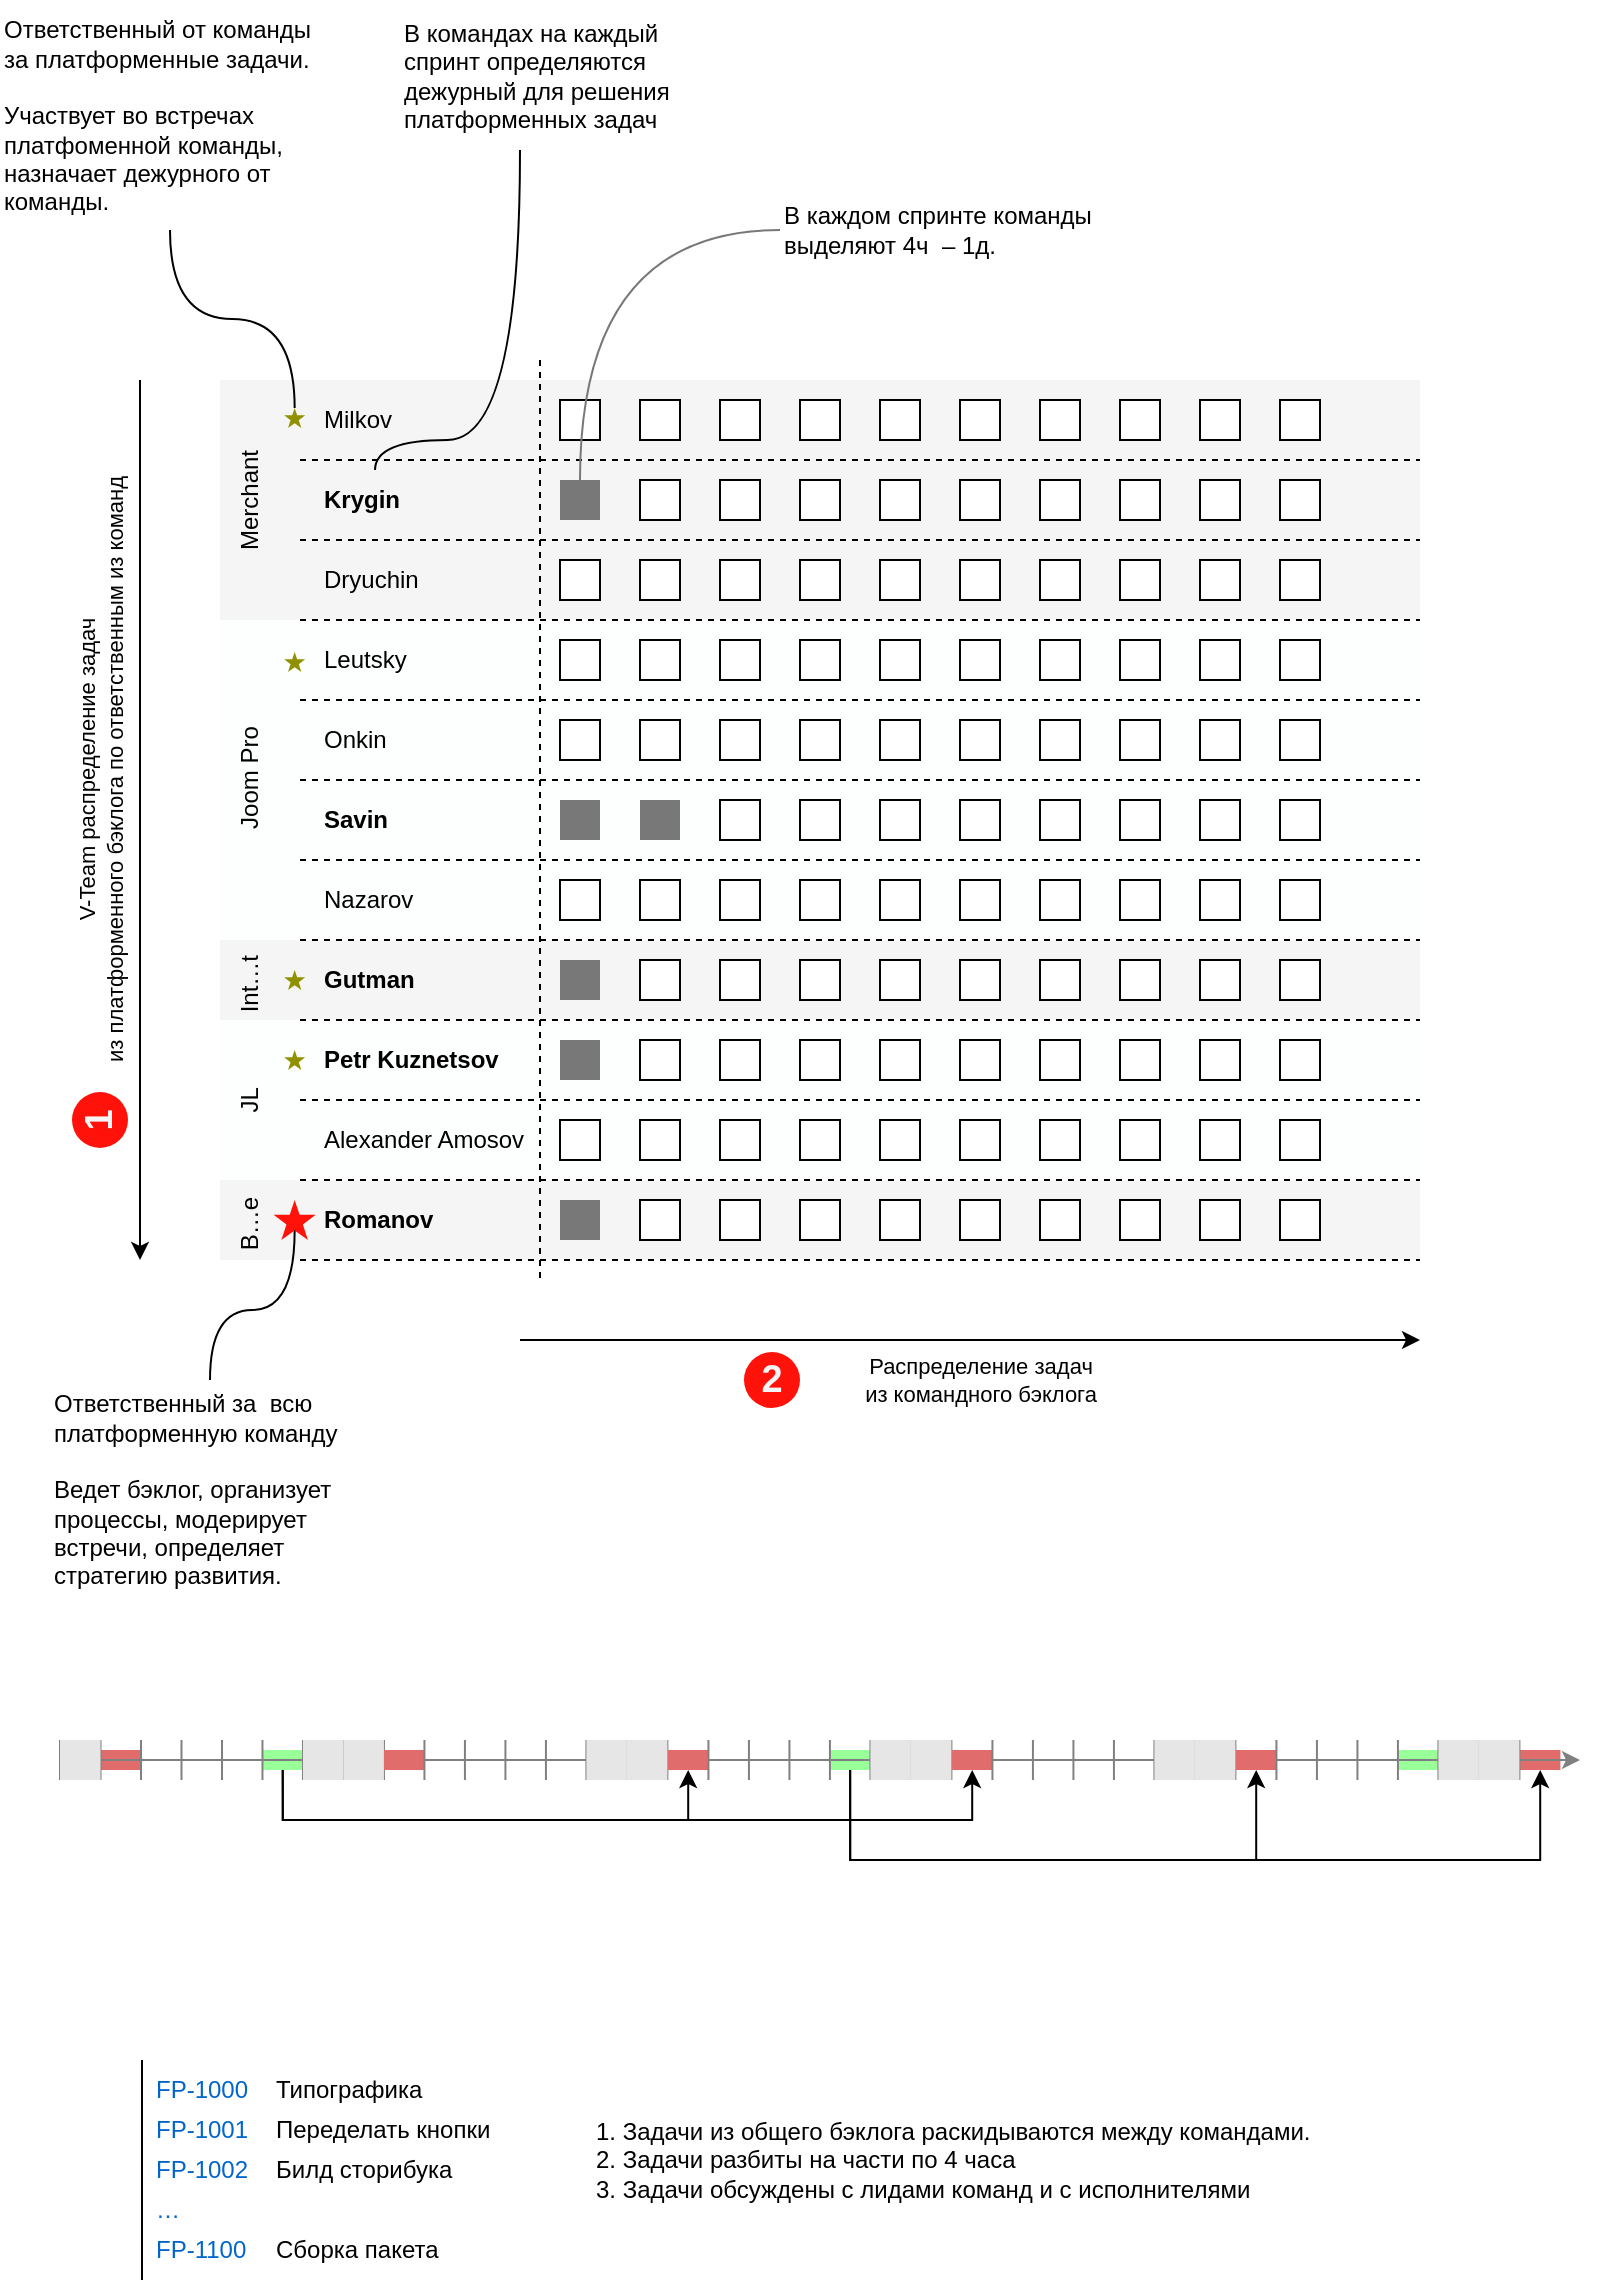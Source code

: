 <mxfile version="21.1.8" type="github">
  <diagram name="Page-1" id="ey7MowC4njxBOhQ8ENM-">
    <mxGraphModel dx="1026" dy="692" grid="1" gridSize="10" guides="1" tooltips="1" connect="1" arrows="1" fold="1" page="1" pageScale="1" pageWidth="827" pageHeight="1169" math="0" shadow="0">
      <root>
        <mxCell id="0" />
        <mxCell id="89cDljxex6EhfOc-R6DK-272" value="Platform Planning" style="" parent="0" />
        <mxCell id="89cDljxex6EhfOc-R6DK-271" value="Planning" style="" parent="0" />
        <mxCell id="89cDljxex6EhfOc-R6DK-336" value="" style="rounded=0;whiteSpace=wrap;html=1;strokeColor=none;fillColor=#E06C6C;" parent="89cDljxex6EhfOc-R6DK-271" vertex="1">
          <mxGeometry x="769.975" y="1045" width="20.247" height="10" as="geometry" />
        </mxCell>
        <mxCell id="89cDljxex6EhfOc-R6DK-324" value="" style="rounded=0;whiteSpace=wrap;html=1;strokeColor=none;fillColor=#99FF99;" parent="89cDljxex6EhfOc-R6DK-271" vertex="1">
          <mxGeometry x="708.963" y="1045" width="20.247" height="10" as="geometry" />
        </mxCell>
        <mxCell id="89cDljxex6EhfOc-R6DK-339" style="edgeStyle=orthogonalEdgeStyle;rounded=0;orthogonalLoop=1;jettySize=auto;html=1;exitX=0.5;exitY=1;exitDx=0;exitDy=0;entryX=0.5;entryY=1;entryDx=0;entryDy=0;" parent="89cDljxex6EhfOc-R6DK-271" source="89cDljxex6EhfOc-R6DK-300" target="89cDljxex6EhfOc-R6DK-325" edge="1">
          <mxGeometry relative="1" as="geometry">
            <mxPoint x="610" y="1150" as="targetPoint" />
            <Array as="points">
              <mxPoint x="435" y="1100" />
              <mxPoint x="638" y="1100" />
            </Array>
          </mxGeometry>
        </mxCell>
        <mxCell id="89cDljxex6EhfOc-R6DK-300" value="" style="rounded=0;whiteSpace=wrap;html=1;strokeColor=none;fillColor=#99FF99;" parent="89cDljxex6EhfOc-R6DK-271" vertex="1">
          <mxGeometry x="424.963" y="1045" width="20.247" height="10" as="geometry" />
        </mxCell>
        <mxCell id="89cDljxex6EhfOc-R6DK-337" style="edgeStyle=orthogonalEdgeStyle;rounded=0;orthogonalLoop=1;jettySize=auto;html=1;entryX=0.5;entryY=1;entryDx=0;entryDy=0;exitX=0.5;exitY=1;exitDx=0;exitDy=0;" parent="89cDljxex6EhfOc-R6DK-271" source="89cDljxex6EhfOc-R6DK-274" target="89cDljxex6EhfOc-R6DK-301" edge="1">
          <mxGeometry relative="1" as="geometry">
            <Array as="points">
              <mxPoint x="151" y="1080" />
              <mxPoint x="354" y="1080" />
            </Array>
          </mxGeometry>
        </mxCell>
        <mxCell id="89cDljxex6EhfOc-R6DK-274" value="" style="rounded=0;whiteSpace=wrap;html=1;strokeColor=none;fillColor=#99FF99;" parent="89cDljxex6EhfOc-R6DK-271" vertex="1">
          <mxGeometry x="141.235" y="1045" width="20.247" height="10" as="geometry" />
        </mxCell>
        <mxCell id="89cDljxex6EhfOc-R6DK-267" value="" style="rounded=0;whiteSpace=wrap;html=1;strokeColor=none;fillColor=#E06C6C;" parent="89cDljxex6EhfOc-R6DK-271" vertex="1">
          <mxGeometry x="60.247" y="1045" width="20.247" height="10" as="geometry" />
        </mxCell>
        <mxCell id="89cDljxex6EhfOc-R6DK-241" value="" style="endArrow=classic;html=1;rounded=0;strokeColor=#808080;" parent="89cDljxex6EhfOc-R6DK-271" source="89cDljxex6EhfOc-R6DK-295" edge="1">
          <mxGeometry width="50" height="50" relative="1" as="geometry">
            <mxPoint x="34.938" y="1050" as="sourcePoint" />
            <mxPoint x="800" y="1050" as="targetPoint" />
          </mxGeometry>
        </mxCell>
        <mxCell id="89cDljxex6EhfOc-R6DK-243" value="" style="endArrow=none;html=1;rounded=0;strokeColor=#808080;" parent="89cDljxex6EhfOc-R6DK-271" edge="1">
          <mxGeometry width="50" height="50" relative="1" as="geometry">
            <mxPoint x="80.494" y="1060" as="sourcePoint" />
            <mxPoint x="80.494" y="1040" as="targetPoint" />
          </mxGeometry>
        </mxCell>
        <mxCell id="89cDljxex6EhfOc-R6DK-244" value="" style="endArrow=none;html=1;rounded=0;strokeColor=#808080;" parent="89cDljxex6EhfOc-R6DK-271" edge="1">
          <mxGeometry width="50" height="50" relative="1" as="geometry">
            <mxPoint x="100.741" y="1060" as="sourcePoint" />
            <mxPoint x="100.741" y="1040" as="targetPoint" />
          </mxGeometry>
        </mxCell>
        <mxCell id="89cDljxex6EhfOc-R6DK-245" value="" style="endArrow=none;html=1;rounded=0;strokeColor=#808080;" parent="89cDljxex6EhfOc-R6DK-271" edge="1">
          <mxGeometry width="50" height="50" relative="1" as="geometry">
            <mxPoint x="120.988" y="1060" as="sourcePoint" />
            <mxPoint x="120.988" y="1040" as="targetPoint" />
          </mxGeometry>
        </mxCell>
        <mxCell id="89cDljxex6EhfOc-R6DK-246" value="" style="endArrow=none;html=1;rounded=0;strokeColor=#808080;" parent="89cDljxex6EhfOc-R6DK-271" edge="1">
          <mxGeometry width="50" height="50" relative="1" as="geometry">
            <mxPoint x="141.235" y="1060" as="sourcePoint" />
            <mxPoint x="141.235" y="1040" as="targetPoint" />
          </mxGeometry>
        </mxCell>
        <mxCell id="89cDljxex6EhfOc-R6DK-247" value="" style="endArrow=none;html=1;rounded=0;strokeColor=#808080;" parent="89cDljxex6EhfOc-R6DK-271" edge="1">
          <mxGeometry width="50" height="50" relative="1" as="geometry">
            <mxPoint x="161.481" y="1060" as="sourcePoint" />
            <mxPoint x="161.481" y="1040" as="targetPoint" />
          </mxGeometry>
        </mxCell>
        <mxCell id="89cDljxex6EhfOc-R6DK-248" value="" style="endArrow=none;html=1;rounded=0;strokeColor=#808080;" parent="89cDljxex6EhfOc-R6DK-271" edge="1">
          <mxGeometry width="50" height="50" relative="1" as="geometry">
            <mxPoint x="60.247" y="1060" as="sourcePoint" />
            <mxPoint x="60.247" y="1040" as="targetPoint" />
          </mxGeometry>
        </mxCell>
        <mxCell id="89cDljxex6EhfOc-R6DK-249" value="" style="endArrow=none;html=1;rounded=0;strokeColor=#808080;" parent="89cDljxex6EhfOc-R6DK-271" edge="1">
          <mxGeometry width="50" height="50" relative="1" as="geometry">
            <mxPoint x="181.728" y="1060" as="sourcePoint" />
            <mxPoint x="181.728" y="1040" as="targetPoint" />
          </mxGeometry>
        </mxCell>
        <mxCell id="89cDljxex6EhfOc-R6DK-250" value="" style="endArrow=none;html=1;rounded=0;strokeColor=#808080;" parent="89cDljxex6EhfOc-R6DK-271" edge="1">
          <mxGeometry width="50" height="50" relative="1" as="geometry">
            <mxPoint x="201.975" y="1060" as="sourcePoint" />
            <mxPoint x="201.975" y="1040" as="targetPoint" />
          </mxGeometry>
        </mxCell>
        <mxCell id="89cDljxex6EhfOc-R6DK-261" value="" style="rounded=0;whiteSpace=wrap;html=1;strokeColor=none;fillColor=#E6E6E6;movable=1;resizable=1;rotatable=1;deletable=1;editable=1;locked=0;connectable=1;" parent="89cDljxex6EhfOc-R6DK-271" vertex="1">
          <mxGeometry x="181.728" y="1040" width="20.247" height="20" as="geometry" />
        </mxCell>
        <mxCell id="89cDljxex6EhfOc-R6DK-260" value="" style="rounded=0;whiteSpace=wrap;html=1;strokeColor=none;fillColor=#E6E6E6;movable=1;resizable=1;rotatable=1;deletable=1;editable=1;locked=0;connectable=1;" parent="89cDljxex6EhfOc-R6DK-271" vertex="1">
          <mxGeometry x="161.481" y="1040" width="20.247" height="20" as="geometry" />
        </mxCell>
        <mxCell id="89cDljxex6EhfOc-R6DK-290" value="" style="endArrow=none;html=1;rounded=0;strokeColor=#808080;" parent="89cDljxex6EhfOc-R6DK-271" edge="1">
          <mxGeometry width="50" height="50" relative="1" as="geometry">
            <mxPoint x="40" y="1060" as="sourcePoint" />
            <mxPoint x="40" y="1040" as="targetPoint" />
          </mxGeometry>
        </mxCell>
        <mxCell id="89cDljxex6EhfOc-R6DK-295" value="" style="rounded=0;whiteSpace=wrap;html=1;strokeColor=none;fillColor=#E6E6E6;movable=1;resizable=1;rotatable=1;deletable=1;editable=1;locked=0;connectable=1;" parent="89cDljxex6EhfOc-R6DK-271" vertex="1">
          <mxGeometry x="40" y="1040" width="20.247" height="20" as="geometry" />
        </mxCell>
        <mxCell id="89cDljxex6EhfOc-R6DK-269" value="" style="rounded=0;whiteSpace=wrap;html=1;strokeColor=none;fillColor=#E06C6C;" parent="89cDljxex6EhfOc-R6DK-271" vertex="1">
          <mxGeometry x="201.975" y="1045" width="20.247" height="10" as="geometry" />
        </mxCell>
        <mxCell id="89cDljxex6EhfOc-R6DK-251" value="" style="endArrow=none;html=1;rounded=0;strokeColor=#808080;" parent="89cDljxex6EhfOc-R6DK-271" edge="1">
          <mxGeometry width="50" height="50" relative="1" as="geometry">
            <mxPoint x="222.222" y="1060" as="sourcePoint" />
            <mxPoint x="222.222" y="1040" as="targetPoint" />
          </mxGeometry>
        </mxCell>
        <mxCell id="89cDljxex6EhfOc-R6DK-252" value="" style="endArrow=none;html=1;rounded=0;strokeColor=#808080;" parent="89cDljxex6EhfOc-R6DK-271" edge="1">
          <mxGeometry width="50" height="50" relative="1" as="geometry">
            <mxPoint x="242.469" y="1060" as="sourcePoint" />
            <mxPoint x="242.469" y="1040" as="targetPoint" />
          </mxGeometry>
        </mxCell>
        <mxCell id="89cDljxex6EhfOc-R6DK-253" value="" style="endArrow=none;html=1;rounded=0;strokeColor=#808080;" parent="89cDljxex6EhfOc-R6DK-271" edge="1">
          <mxGeometry width="50" height="50" relative="1" as="geometry">
            <mxPoint x="262.716" y="1060" as="sourcePoint" />
            <mxPoint x="262.716" y="1040" as="targetPoint" />
          </mxGeometry>
        </mxCell>
        <mxCell id="89cDljxex6EhfOc-R6DK-254" value="" style="endArrow=none;html=1;rounded=0;strokeColor=#808080;" parent="89cDljxex6EhfOc-R6DK-271" edge="1">
          <mxGeometry width="50" height="50" relative="1" as="geometry">
            <mxPoint x="282.963" y="1060" as="sourcePoint" />
            <mxPoint x="282.963" y="1040" as="targetPoint" />
          </mxGeometry>
        </mxCell>
        <mxCell id="89cDljxex6EhfOc-R6DK-255" value="" style="endArrow=none;html=1;rounded=0;strokeColor=#808080;" parent="89cDljxex6EhfOc-R6DK-271" edge="1">
          <mxGeometry width="50" height="50" relative="1" as="geometry">
            <mxPoint x="303.21" y="1060" as="sourcePoint" />
            <mxPoint x="303.21" y="1040" as="targetPoint" />
          </mxGeometry>
        </mxCell>
        <mxCell id="89cDljxex6EhfOc-R6DK-256" value="" style="endArrow=none;html=1;rounded=0;strokeColor=#808080;" parent="89cDljxex6EhfOc-R6DK-271" edge="1">
          <mxGeometry width="50" height="50" relative="1" as="geometry">
            <mxPoint x="323.457" y="1060" as="sourcePoint" />
            <mxPoint x="323.457" y="1040" as="targetPoint" />
          </mxGeometry>
        </mxCell>
        <mxCell id="89cDljxex6EhfOc-R6DK-257" value="" style="endArrow=none;html=1;rounded=0;strokeColor=#808080;" parent="89cDljxex6EhfOc-R6DK-271" edge="1">
          <mxGeometry width="50" height="50" relative="1" as="geometry">
            <mxPoint x="343.704" y="1060" as="sourcePoint" />
            <mxPoint x="343.704" y="1040" as="targetPoint" />
          </mxGeometry>
        </mxCell>
        <mxCell id="89cDljxex6EhfOc-R6DK-262" value="" style="rounded=0;whiteSpace=wrap;html=1;strokeColor=none;fillColor=#E6E6E6;movable=1;resizable=1;rotatable=1;deletable=1;editable=1;locked=0;connectable=1;" parent="89cDljxex6EhfOc-R6DK-271" vertex="1">
          <mxGeometry x="323.457" y="1040" width="20.247" height="20" as="geometry" />
        </mxCell>
        <mxCell id="89cDljxex6EhfOc-R6DK-263" value="" style="rounded=0;whiteSpace=wrap;html=1;strokeColor=none;fillColor=#E6E6E6;movable=1;resizable=1;rotatable=1;deletable=1;editable=1;locked=0;connectable=1;" parent="89cDljxex6EhfOc-R6DK-271" vertex="1">
          <mxGeometry x="303.21" y="1040" width="20.247" height="20" as="geometry" />
        </mxCell>
        <mxCell id="89cDljxex6EhfOc-R6DK-301" value="" style="rounded=0;whiteSpace=wrap;html=1;strokeColor=none;fillColor=#E06C6C;" parent="89cDljxex6EhfOc-R6DK-271" vertex="1">
          <mxGeometry x="343.975" y="1045" width="20.247" height="10" as="geometry" />
        </mxCell>
        <mxCell id="89cDljxex6EhfOc-R6DK-302" value="" style="endArrow=none;html=1;rounded=0;strokeColor=#808080;" parent="89cDljxex6EhfOc-R6DK-271" edge="1">
          <mxGeometry width="50" height="50" relative="1" as="geometry">
            <mxPoint x="364.222" y="1060" as="sourcePoint" />
            <mxPoint x="364.222" y="1040" as="targetPoint" />
          </mxGeometry>
        </mxCell>
        <mxCell id="89cDljxex6EhfOc-R6DK-303" value="" style="endArrow=none;html=1;rounded=0;strokeColor=#808080;" parent="89cDljxex6EhfOc-R6DK-271" edge="1">
          <mxGeometry width="50" height="50" relative="1" as="geometry">
            <mxPoint x="384.469" y="1060" as="sourcePoint" />
            <mxPoint x="384.469" y="1040" as="targetPoint" />
          </mxGeometry>
        </mxCell>
        <mxCell id="89cDljxex6EhfOc-R6DK-304" value="" style="endArrow=none;html=1;rounded=0;strokeColor=#808080;" parent="89cDljxex6EhfOc-R6DK-271" edge="1">
          <mxGeometry width="50" height="50" relative="1" as="geometry">
            <mxPoint x="404.716" y="1060" as="sourcePoint" />
            <mxPoint x="404.716" y="1040" as="targetPoint" />
          </mxGeometry>
        </mxCell>
        <mxCell id="89cDljxex6EhfOc-R6DK-305" value="" style="endArrow=none;html=1;rounded=0;strokeColor=#808080;" parent="89cDljxex6EhfOc-R6DK-271" edge="1">
          <mxGeometry width="50" height="50" relative="1" as="geometry">
            <mxPoint x="424.963" y="1060" as="sourcePoint" />
            <mxPoint x="424.963" y="1040" as="targetPoint" />
          </mxGeometry>
        </mxCell>
        <mxCell id="89cDljxex6EhfOc-R6DK-306" value="" style="endArrow=none;html=1;rounded=0;strokeColor=#808080;" parent="89cDljxex6EhfOc-R6DK-271" edge="1">
          <mxGeometry width="50" height="50" relative="1" as="geometry">
            <mxPoint x="445.21" y="1060" as="sourcePoint" />
            <mxPoint x="445.21" y="1040" as="targetPoint" />
          </mxGeometry>
        </mxCell>
        <mxCell id="89cDljxex6EhfOc-R6DK-307" value="" style="endArrow=none;html=1;rounded=0;strokeColor=#808080;" parent="89cDljxex6EhfOc-R6DK-271" edge="1">
          <mxGeometry width="50" height="50" relative="1" as="geometry">
            <mxPoint x="465.457" y="1060" as="sourcePoint" />
            <mxPoint x="465.457" y="1040" as="targetPoint" />
          </mxGeometry>
        </mxCell>
        <mxCell id="89cDljxex6EhfOc-R6DK-308" value="" style="endArrow=none;html=1;rounded=0;strokeColor=#808080;" parent="89cDljxex6EhfOc-R6DK-271" edge="1">
          <mxGeometry width="50" height="50" relative="1" as="geometry">
            <mxPoint x="485.704" y="1060" as="sourcePoint" />
            <mxPoint x="485.704" y="1040" as="targetPoint" />
          </mxGeometry>
        </mxCell>
        <mxCell id="89cDljxex6EhfOc-R6DK-309" value="" style="rounded=0;whiteSpace=wrap;html=1;strokeColor=none;fillColor=#E6E6E6;movable=1;resizable=1;rotatable=1;deletable=1;editable=1;locked=0;connectable=1;" parent="89cDljxex6EhfOc-R6DK-271" vertex="1">
          <mxGeometry x="465.457" y="1040" width="20.247" height="20" as="geometry" />
        </mxCell>
        <mxCell id="89cDljxex6EhfOc-R6DK-310" value="" style="rounded=0;whiteSpace=wrap;html=1;strokeColor=none;fillColor=#E6E6E6;movable=1;resizable=1;rotatable=1;deletable=1;editable=1;locked=0;connectable=1;" parent="89cDljxex6EhfOc-R6DK-271" vertex="1">
          <mxGeometry x="445.21" y="1040" width="20.247" height="20" as="geometry" />
        </mxCell>
        <mxCell id="89cDljxex6EhfOc-R6DK-313" value="" style="rounded=0;whiteSpace=wrap;html=1;strokeColor=none;fillColor=#E06C6C;" parent="89cDljxex6EhfOc-R6DK-271" vertex="1">
          <mxGeometry x="485.975" y="1045" width="20.247" height="10" as="geometry" />
        </mxCell>
        <mxCell id="89cDljxex6EhfOc-R6DK-314" value="" style="endArrow=none;html=1;rounded=0;strokeColor=#808080;" parent="89cDljxex6EhfOc-R6DK-271" edge="1">
          <mxGeometry width="50" height="50" relative="1" as="geometry">
            <mxPoint x="506.222" y="1060" as="sourcePoint" />
            <mxPoint x="506.222" y="1040" as="targetPoint" />
          </mxGeometry>
        </mxCell>
        <mxCell id="89cDljxex6EhfOc-R6DK-315" value="" style="endArrow=none;html=1;rounded=0;strokeColor=#808080;" parent="89cDljxex6EhfOc-R6DK-271" edge="1">
          <mxGeometry width="50" height="50" relative="1" as="geometry">
            <mxPoint x="526.469" y="1060" as="sourcePoint" />
            <mxPoint x="526.469" y="1040" as="targetPoint" />
          </mxGeometry>
        </mxCell>
        <mxCell id="89cDljxex6EhfOc-R6DK-316" value="" style="endArrow=none;html=1;rounded=0;strokeColor=#808080;" parent="89cDljxex6EhfOc-R6DK-271" edge="1">
          <mxGeometry width="50" height="50" relative="1" as="geometry">
            <mxPoint x="546.716" y="1060" as="sourcePoint" />
            <mxPoint x="546.716" y="1040" as="targetPoint" />
          </mxGeometry>
        </mxCell>
        <mxCell id="89cDljxex6EhfOc-R6DK-317" value="" style="endArrow=none;html=1;rounded=0;strokeColor=#808080;" parent="89cDljxex6EhfOc-R6DK-271" edge="1">
          <mxGeometry width="50" height="50" relative="1" as="geometry">
            <mxPoint x="566.963" y="1060" as="sourcePoint" />
            <mxPoint x="566.963" y="1040" as="targetPoint" />
          </mxGeometry>
        </mxCell>
        <mxCell id="89cDljxex6EhfOc-R6DK-318" value="" style="endArrow=none;html=1;rounded=0;strokeColor=#808080;" parent="89cDljxex6EhfOc-R6DK-271" edge="1">
          <mxGeometry width="50" height="50" relative="1" as="geometry">
            <mxPoint x="587.21" y="1060" as="sourcePoint" />
            <mxPoint x="587.21" y="1040" as="targetPoint" />
          </mxGeometry>
        </mxCell>
        <mxCell id="89cDljxex6EhfOc-R6DK-319" value="" style="endArrow=none;html=1;rounded=0;strokeColor=#808080;" parent="89cDljxex6EhfOc-R6DK-271" edge="1">
          <mxGeometry width="50" height="50" relative="1" as="geometry">
            <mxPoint x="607.457" y="1060" as="sourcePoint" />
            <mxPoint x="607.457" y="1040" as="targetPoint" />
          </mxGeometry>
        </mxCell>
        <mxCell id="89cDljxex6EhfOc-R6DK-320" value="" style="endArrow=none;html=1;rounded=0;strokeColor=#808080;" parent="89cDljxex6EhfOc-R6DK-271" edge="1">
          <mxGeometry width="50" height="50" relative="1" as="geometry">
            <mxPoint x="627.704" y="1060" as="sourcePoint" />
            <mxPoint x="627.704" y="1040" as="targetPoint" />
          </mxGeometry>
        </mxCell>
        <mxCell id="89cDljxex6EhfOc-R6DK-321" value="" style="rounded=0;whiteSpace=wrap;html=1;strokeColor=none;fillColor=#E6E6E6;movable=1;resizable=1;rotatable=1;deletable=1;editable=1;locked=0;connectable=1;" parent="89cDljxex6EhfOc-R6DK-271" vertex="1">
          <mxGeometry x="607.457" y="1040" width="20.247" height="20" as="geometry" />
        </mxCell>
        <mxCell id="89cDljxex6EhfOc-R6DK-322" value="" style="rounded=0;whiteSpace=wrap;html=1;strokeColor=none;fillColor=#E6E6E6;movable=1;resizable=1;rotatable=1;deletable=1;editable=1;locked=0;connectable=1;" parent="89cDljxex6EhfOc-R6DK-271" vertex="1">
          <mxGeometry x="587.21" y="1040" width="20.247" height="20" as="geometry" />
        </mxCell>
        <mxCell id="89cDljxex6EhfOc-R6DK-325" value="" style="rounded=0;whiteSpace=wrap;html=1;strokeColor=none;fillColor=#E06C6C;" parent="89cDljxex6EhfOc-R6DK-271" vertex="1">
          <mxGeometry x="627.975" y="1045" width="20.247" height="10" as="geometry" />
        </mxCell>
        <mxCell id="89cDljxex6EhfOc-R6DK-326" value="" style="endArrow=none;html=1;rounded=0;strokeColor=#808080;" parent="89cDljxex6EhfOc-R6DK-271" edge="1">
          <mxGeometry width="50" height="50" relative="1" as="geometry">
            <mxPoint x="648.222" y="1060" as="sourcePoint" />
            <mxPoint x="648.222" y="1040" as="targetPoint" />
          </mxGeometry>
        </mxCell>
        <mxCell id="89cDljxex6EhfOc-R6DK-327" value="" style="endArrow=none;html=1;rounded=0;strokeColor=#808080;" parent="89cDljxex6EhfOc-R6DK-271" edge="1">
          <mxGeometry width="50" height="50" relative="1" as="geometry">
            <mxPoint x="668.469" y="1060" as="sourcePoint" />
            <mxPoint x="668.469" y="1040" as="targetPoint" />
          </mxGeometry>
        </mxCell>
        <mxCell id="89cDljxex6EhfOc-R6DK-328" value="" style="endArrow=none;html=1;rounded=0;strokeColor=#808080;" parent="89cDljxex6EhfOc-R6DK-271" edge="1">
          <mxGeometry width="50" height="50" relative="1" as="geometry">
            <mxPoint x="688.716" y="1060" as="sourcePoint" />
            <mxPoint x="688.716" y="1040" as="targetPoint" />
          </mxGeometry>
        </mxCell>
        <mxCell id="89cDljxex6EhfOc-R6DK-329" value="" style="endArrow=none;html=1;rounded=0;strokeColor=#808080;" parent="89cDljxex6EhfOc-R6DK-271" edge="1">
          <mxGeometry width="50" height="50" relative="1" as="geometry">
            <mxPoint x="708.963" y="1060" as="sourcePoint" />
            <mxPoint x="708.963" y="1040" as="targetPoint" />
          </mxGeometry>
        </mxCell>
        <mxCell id="89cDljxex6EhfOc-R6DK-330" value="" style="endArrow=none;html=1;rounded=0;strokeColor=#808080;" parent="89cDljxex6EhfOc-R6DK-271" edge="1">
          <mxGeometry width="50" height="50" relative="1" as="geometry">
            <mxPoint x="729.21" y="1060" as="sourcePoint" />
            <mxPoint x="729.21" y="1040" as="targetPoint" />
          </mxGeometry>
        </mxCell>
        <mxCell id="89cDljxex6EhfOc-R6DK-331" value="" style="endArrow=none;html=1;rounded=0;strokeColor=#808080;" parent="89cDljxex6EhfOc-R6DK-271" edge="1">
          <mxGeometry width="50" height="50" relative="1" as="geometry">
            <mxPoint x="749.457" y="1060" as="sourcePoint" />
            <mxPoint x="749.457" y="1040" as="targetPoint" />
          </mxGeometry>
        </mxCell>
        <mxCell id="89cDljxex6EhfOc-R6DK-332" value="" style="endArrow=none;html=1;rounded=0;strokeColor=#808080;" parent="89cDljxex6EhfOc-R6DK-271" edge="1">
          <mxGeometry width="50" height="50" relative="1" as="geometry">
            <mxPoint x="769.704" y="1060" as="sourcePoint" />
            <mxPoint x="769.704" y="1040" as="targetPoint" />
          </mxGeometry>
        </mxCell>
        <mxCell id="89cDljxex6EhfOc-R6DK-333" value="" style="rounded=0;whiteSpace=wrap;html=1;strokeColor=none;fillColor=#E6E6E6;movable=1;resizable=1;rotatable=1;deletable=1;editable=1;locked=0;connectable=1;" parent="89cDljxex6EhfOc-R6DK-271" vertex="1">
          <mxGeometry x="749.457" y="1040" width="20.247" height="20" as="geometry" />
        </mxCell>
        <mxCell id="89cDljxex6EhfOc-R6DK-334" value="" style="rounded=0;whiteSpace=wrap;html=1;strokeColor=none;fillColor=#E6E6E6;movable=1;resizable=1;rotatable=1;deletable=1;editable=1;locked=0;connectable=1;" parent="89cDljxex6EhfOc-R6DK-271" vertex="1">
          <mxGeometry x="729.21" y="1040" width="20.247" height="20" as="geometry" />
        </mxCell>
        <mxCell id="89cDljxex6EhfOc-R6DK-338" style="edgeStyle=orthogonalEdgeStyle;rounded=0;orthogonalLoop=1;jettySize=auto;html=1;exitX=0.5;exitY=1;exitDx=0;exitDy=0;entryX=0.5;entryY=1;entryDx=0;entryDy=0;" parent="89cDljxex6EhfOc-R6DK-271" source="89cDljxex6EhfOc-R6DK-274" target="89cDljxex6EhfOc-R6DK-313" edge="1">
          <mxGeometry relative="1" as="geometry">
            <mxPoint x="161" y="1065" as="sourcePoint" />
            <mxPoint x="440" y="1130" as="targetPoint" />
            <Array as="points">
              <mxPoint x="151" y="1080" />
              <mxPoint x="496" y="1080" />
            </Array>
          </mxGeometry>
        </mxCell>
        <mxCell id="89cDljxex6EhfOc-R6DK-340" style="edgeStyle=orthogonalEdgeStyle;rounded=0;orthogonalLoop=1;jettySize=auto;html=1;exitX=0.5;exitY=1;exitDx=0;exitDy=0;entryX=0.5;entryY=1;entryDx=0;entryDy=0;" parent="89cDljxex6EhfOc-R6DK-271" source="89cDljxex6EhfOc-R6DK-300" target="89cDljxex6EhfOc-R6DK-336" edge="1">
          <mxGeometry relative="1" as="geometry">
            <mxPoint x="648" y="1065" as="targetPoint" />
            <mxPoint x="445" y="1065" as="sourcePoint" />
            <Array as="points">
              <mxPoint x="435" y="1100" />
              <mxPoint x="780" y="1100" />
            </Array>
          </mxGeometry>
        </mxCell>
        <mxCell id="1" style="" parent="0" />
        <mxCell id="89cDljxex6EhfOc-R6DK-174" value="" style="rounded=0;whiteSpace=wrap;html=1;strokeColor=none;fillColor=#F5F5F5;" parent="1" vertex="1">
          <mxGeometry x="120" y="760" width="600" height="40" as="geometry" />
        </mxCell>
        <mxCell id="89cDljxex6EhfOc-R6DK-170" value="" style="rounded=0;whiteSpace=wrap;html=1;strokeColor=none;fillColor=#F5F5F5;" parent="1" vertex="1">
          <mxGeometry x="120" y="640" width="600" height="41" as="geometry" />
        </mxCell>
        <mxCell id="89cDljxex6EhfOc-R6DK-227" value="" style="rounded=0;whiteSpace=wrap;html=1;strokeColor=none;fillColor=#FCFFFD;" parent="1" vertex="1">
          <mxGeometry x="120" y="680" width="600" height="80" as="geometry" />
        </mxCell>
        <mxCell id="89cDljxex6EhfOc-R6DK-167" value="" style="rounded=0;whiteSpace=wrap;html=1;strokeColor=none;fillColor=#FCFFFD;" parent="1" vertex="1">
          <mxGeometry x="120" y="480" width="600" height="160" as="geometry" />
        </mxCell>
        <mxCell id="89cDljxex6EhfOc-R6DK-166" value="" style="rounded=0;whiteSpace=wrap;html=1;strokeColor=none;fillColor=#F5F5F5;" parent="1" vertex="1">
          <mxGeometry x="120" y="360" width="600" height="120" as="geometry" />
        </mxCell>
        <mxCell id="89cDljxex6EhfOc-R6DK-20" value="&lt;span&gt;Milkov&lt;/span&gt;" style="text;html=1;strokeColor=none;fillColor=none;align=left;verticalAlign=middle;whiteSpace=wrap;rounded=0;fontStyle=0" parent="1" vertex="1">
          <mxGeometry x="170" y="365" width="110" height="30" as="geometry" />
        </mxCell>
        <mxCell id="89cDljxex6EhfOc-R6DK-22" value="" style="endArrow=none;dashed=1;html=1;rounded=0;" parent="1" edge="1">
          <mxGeometry width="50" height="50" relative="1" as="geometry">
            <mxPoint x="160" y="400" as="sourcePoint" />
            <mxPoint x="720" y="400" as="targetPoint" />
          </mxGeometry>
        </mxCell>
        <mxCell id="89cDljxex6EhfOc-R6DK-23" value="" style="endArrow=none;dashed=1;html=1;rounded=0;" parent="1" edge="1">
          <mxGeometry width="50" height="50" relative="1" as="geometry">
            <mxPoint x="280" y="350" as="sourcePoint" />
            <mxPoint x="280" y="810" as="targetPoint" />
          </mxGeometry>
        </mxCell>
        <mxCell id="89cDljxex6EhfOc-R6DK-26" value="" style="rounded=0;whiteSpace=wrap;html=1;" parent="1" vertex="1">
          <mxGeometry x="370" y="370" width="20" height="20" as="geometry" />
        </mxCell>
        <mxCell id="89cDljxex6EhfOc-R6DK-27" value="" style="rounded=0;whiteSpace=wrap;html=1;" parent="1" vertex="1">
          <mxGeometry x="410" y="370" width="20" height="20" as="geometry" />
        </mxCell>
        <mxCell id="89cDljxex6EhfOc-R6DK-28" value="" style="rounded=0;whiteSpace=wrap;html=1;" parent="1" vertex="1">
          <mxGeometry x="450" y="370" width="20" height="20" as="geometry" />
        </mxCell>
        <mxCell id="89cDljxex6EhfOc-R6DK-29" value="" style="rounded=0;whiteSpace=wrap;html=1;" parent="1" vertex="1">
          <mxGeometry x="490" y="370" width="20" height="20" as="geometry" />
        </mxCell>
        <mxCell id="89cDljxex6EhfOc-R6DK-30" value="" style="rounded=0;whiteSpace=wrap;html=1;" parent="1" vertex="1">
          <mxGeometry x="530" y="370" width="20" height="20" as="geometry" />
        </mxCell>
        <mxCell id="89cDljxex6EhfOc-R6DK-31" value="" style="rounded=0;whiteSpace=wrap;html=1;" parent="1" vertex="1">
          <mxGeometry x="570" y="370" width="20" height="20" as="geometry" />
        </mxCell>
        <mxCell id="89cDljxex6EhfOc-R6DK-32" value="" style="rounded=0;whiteSpace=wrap;html=1;" parent="1" vertex="1">
          <mxGeometry x="610" y="370" width="20" height="20" as="geometry" />
        </mxCell>
        <mxCell id="89cDljxex6EhfOc-R6DK-33" value="" style="rounded=0;whiteSpace=wrap;html=1;" parent="1" vertex="1">
          <mxGeometry x="650" y="370" width="20" height="20" as="geometry" />
        </mxCell>
        <mxCell id="89cDljxex6EhfOc-R6DK-34" value="Krygin" style="text;html=1;strokeColor=none;fillColor=none;align=left;verticalAlign=middle;whiteSpace=wrap;rounded=0;fontStyle=1" parent="1" vertex="1">
          <mxGeometry x="170" y="405" width="110" height="30" as="geometry" />
        </mxCell>
        <mxCell id="89cDljxex6EhfOc-R6DK-35" value="" style="endArrow=none;dashed=1;html=1;rounded=0;" parent="1" edge="1">
          <mxGeometry width="50" height="50" relative="1" as="geometry">
            <mxPoint x="160" y="440" as="sourcePoint" />
            <mxPoint x="720" y="440" as="targetPoint" />
          </mxGeometry>
        </mxCell>
        <mxCell id="89cDljxex6EhfOc-R6DK-37" value="" style="rounded=0;whiteSpace=wrap;html=1;" parent="1" vertex="1">
          <mxGeometry x="330" y="410" width="20" height="20" as="geometry" />
        </mxCell>
        <mxCell id="89cDljxex6EhfOc-R6DK-38" value="" style="rounded=0;whiteSpace=wrap;html=1;" parent="1" vertex="1">
          <mxGeometry x="370" y="410" width="20" height="20" as="geometry" />
        </mxCell>
        <mxCell id="89cDljxex6EhfOc-R6DK-39" value="" style="rounded=0;whiteSpace=wrap;html=1;" parent="1" vertex="1">
          <mxGeometry x="410" y="410" width="20" height="20" as="geometry" />
        </mxCell>
        <mxCell id="89cDljxex6EhfOc-R6DK-40" value="" style="rounded=0;whiteSpace=wrap;html=1;" parent="1" vertex="1">
          <mxGeometry x="450" y="410" width="20" height="20" as="geometry" />
        </mxCell>
        <mxCell id="89cDljxex6EhfOc-R6DK-41" value="" style="rounded=0;whiteSpace=wrap;html=1;" parent="1" vertex="1">
          <mxGeometry x="490" y="410" width="20" height="20" as="geometry" />
        </mxCell>
        <mxCell id="89cDljxex6EhfOc-R6DK-42" value="" style="rounded=0;whiteSpace=wrap;html=1;" parent="1" vertex="1">
          <mxGeometry x="530" y="410" width="20" height="20" as="geometry" />
        </mxCell>
        <mxCell id="89cDljxex6EhfOc-R6DK-43" value="" style="rounded=0;whiteSpace=wrap;html=1;" parent="1" vertex="1">
          <mxGeometry x="570" y="410" width="20" height="20" as="geometry" />
        </mxCell>
        <mxCell id="89cDljxex6EhfOc-R6DK-44" value="" style="rounded=0;whiteSpace=wrap;html=1;" parent="1" vertex="1">
          <mxGeometry x="610" y="410" width="20" height="20" as="geometry" />
        </mxCell>
        <mxCell id="89cDljxex6EhfOc-R6DK-45" value="" style="rounded=0;whiteSpace=wrap;html=1;" parent="1" vertex="1">
          <mxGeometry x="650" y="410" width="20" height="20" as="geometry" />
        </mxCell>
        <mxCell id="89cDljxex6EhfOc-R6DK-46" value="Dryuchin" style="text;html=1;strokeColor=none;fillColor=none;align=left;verticalAlign=middle;whiteSpace=wrap;rounded=0;" parent="1" vertex="1">
          <mxGeometry x="170" y="445" width="110" height="30" as="geometry" />
        </mxCell>
        <mxCell id="89cDljxex6EhfOc-R6DK-47" value="" style="endArrow=none;dashed=1;html=1;rounded=0;" parent="1" edge="1">
          <mxGeometry width="50" height="50" relative="1" as="geometry">
            <mxPoint x="160" y="480" as="sourcePoint" />
            <mxPoint x="720" y="480" as="targetPoint" />
          </mxGeometry>
        </mxCell>
        <mxCell id="89cDljxex6EhfOc-R6DK-48" value="" style="rounded=0;whiteSpace=wrap;html=1;" parent="1" vertex="1">
          <mxGeometry x="290" y="450" width="20" height="20" as="geometry" />
        </mxCell>
        <mxCell id="89cDljxex6EhfOc-R6DK-49" value="" style="rounded=0;whiteSpace=wrap;html=1;" parent="1" vertex="1">
          <mxGeometry x="330" y="450" width="20" height="20" as="geometry" />
        </mxCell>
        <mxCell id="89cDljxex6EhfOc-R6DK-50" value="" style="rounded=0;whiteSpace=wrap;html=1;" parent="1" vertex="1">
          <mxGeometry x="370" y="450" width="20" height="20" as="geometry" />
        </mxCell>
        <mxCell id="89cDljxex6EhfOc-R6DK-51" value="" style="rounded=0;whiteSpace=wrap;html=1;" parent="1" vertex="1">
          <mxGeometry x="410" y="450" width="20" height="20" as="geometry" />
        </mxCell>
        <mxCell id="89cDljxex6EhfOc-R6DK-52" value="" style="rounded=0;whiteSpace=wrap;html=1;" parent="1" vertex="1">
          <mxGeometry x="450" y="450" width="20" height="20" as="geometry" />
        </mxCell>
        <mxCell id="89cDljxex6EhfOc-R6DK-53" value="" style="rounded=0;whiteSpace=wrap;html=1;" parent="1" vertex="1">
          <mxGeometry x="490" y="450" width="20" height="20" as="geometry" />
        </mxCell>
        <mxCell id="89cDljxex6EhfOc-R6DK-54" value="" style="rounded=0;whiteSpace=wrap;html=1;" parent="1" vertex="1">
          <mxGeometry x="530" y="450" width="20" height="20" as="geometry" />
        </mxCell>
        <mxCell id="89cDljxex6EhfOc-R6DK-55" value="" style="rounded=0;whiteSpace=wrap;html=1;" parent="1" vertex="1">
          <mxGeometry x="570" y="450" width="20" height="20" as="geometry" />
        </mxCell>
        <mxCell id="89cDljxex6EhfOc-R6DK-56" value="" style="rounded=0;whiteSpace=wrap;html=1;" parent="1" vertex="1">
          <mxGeometry x="610" y="450" width="20" height="20" as="geometry" />
        </mxCell>
        <mxCell id="89cDljxex6EhfOc-R6DK-57" value="" style="rounded=0;whiteSpace=wrap;html=1;" parent="1" vertex="1">
          <mxGeometry x="650" y="450" width="20" height="20" as="geometry" />
        </mxCell>
        <mxCell id="89cDljxex6EhfOc-R6DK-58" value="&lt;span&gt;Leutsky&lt;/span&gt;" style="text;html=1;strokeColor=none;fillColor=none;align=left;verticalAlign=middle;whiteSpace=wrap;rounded=0;fontStyle=0" parent="1" vertex="1">
          <mxGeometry x="170" y="485" width="110" height="30" as="geometry" />
        </mxCell>
        <mxCell id="89cDljxex6EhfOc-R6DK-59" value="" style="endArrow=none;dashed=1;html=1;rounded=0;" parent="1" edge="1">
          <mxGeometry width="50" height="50" relative="1" as="geometry">
            <mxPoint x="160" y="520" as="sourcePoint" />
            <mxPoint x="720" y="520" as="targetPoint" />
          </mxGeometry>
        </mxCell>
        <mxCell id="89cDljxex6EhfOc-R6DK-60" value="" style="rounded=0;whiteSpace=wrap;html=1;fillColor=#787878;strokeColor=none;" parent="1" vertex="1">
          <mxGeometry x="290" y="570" width="20" height="20" as="geometry" />
        </mxCell>
        <mxCell id="89cDljxex6EhfOc-R6DK-61" value="" style="rounded=0;whiteSpace=wrap;html=1;" parent="1" vertex="1">
          <mxGeometry x="330" y="490" width="20" height="20" as="geometry" />
        </mxCell>
        <mxCell id="89cDljxex6EhfOc-R6DK-62" value="" style="rounded=0;whiteSpace=wrap;html=1;" parent="1" vertex="1">
          <mxGeometry x="370" y="490" width="20" height="20" as="geometry" />
        </mxCell>
        <mxCell id="89cDljxex6EhfOc-R6DK-63" value="" style="rounded=0;whiteSpace=wrap;html=1;" parent="1" vertex="1">
          <mxGeometry x="410" y="490" width="20" height="20" as="geometry" />
        </mxCell>
        <mxCell id="89cDljxex6EhfOc-R6DK-64" value="" style="rounded=0;whiteSpace=wrap;html=1;" parent="1" vertex="1">
          <mxGeometry x="450" y="490" width="20" height="20" as="geometry" />
        </mxCell>
        <mxCell id="89cDljxex6EhfOc-R6DK-65" value="" style="rounded=0;whiteSpace=wrap;html=1;" parent="1" vertex="1">
          <mxGeometry x="490" y="490" width="20" height="20" as="geometry" />
        </mxCell>
        <mxCell id="89cDljxex6EhfOc-R6DK-66" value="" style="rounded=0;whiteSpace=wrap;html=1;" parent="1" vertex="1">
          <mxGeometry x="530" y="490" width="20" height="20" as="geometry" />
        </mxCell>
        <mxCell id="89cDljxex6EhfOc-R6DK-67" value="" style="rounded=0;whiteSpace=wrap;html=1;" parent="1" vertex="1">
          <mxGeometry x="570" y="490" width="20" height="20" as="geometry" />
        </mxCell>
        <mxCell id="89cDljxex6EhfOc-R6DK-68" value="" style="rounded=0;whiteSpace=wrap;html=1;" parent="1" vertex="1">
          <mxGeometry x="610" y="490" width="20" height="20" as="geometry" />
        </mxCell>
        <mxCell id="89cDljxex6EhfOc-R6DK-69" value="" style="rounded=0;whiteSpace=wrap;html=1;" parent="1" vertex="1">
          <mxGeometry x="650" y="490" width="20" height="20" as="geometry" />
        </mxCell>
        <mxCell id="89cDljxex6EhfOc-R6DK-70" value="Onkin" style="text;html=1;strokeColor=none;fillColor=none;align=left;verticalAlign=middle;whiteSpace=wrap;rounded=0;" parent="1" vertex="1">
          <mxGeometry x="170" y="525" width="110" height="30" as="geometry" />
        </mxCell>
        <mxCell id="89cDljxex6EhfOc-R6DK-71" value="" style="endArrow=none;dashed=1;html=1;rounded=0;" parent="1" edge="1">
          <mxGeometry width="50" height="50" relative="1" as="geometry">
            <mxPoint x="160" y="560" as="sourcePoint" />
            <mxPoint x="720" y="560" as="targetPoint" />
          </mxGeometry>
        </mxCell>
        <mxCell id="89cDljxex6EhfOc-R6DK-72" value="" style="rounded=0;whiteSpace=wrap;html=1;" parent="1" vertex="1">
          <mxGeometry x="290" y="530" width="20" height="20" as="geometry" />
        </mxCell>
        <mxCell id="89cDljxex6EhfOc-R6DK-73" value="" style="rounded=0;whiteSpace=wrap;html=1;" parent="1" vertex="1">
          <mxGeometry x="330" y="530" width="20" height="20" as="geometry" />
        </mxCell>
        <mxCell id="89cDljxex6EhfOc-R6DK-74" value="" style="rounded=0;whiteSpace=wrap;html=1;" parent="1" vertex="1">
          <mxGeometry x="370" y="530" width="20" height="20" as="geometry" />
        </mxCell>
        <mxCell id="89cDljxex6EhfOc-R6DK-75" value="" style="rounded=0;whiteSpace=wrap;html=1;" parent="1" vertex="1">
          <mxGeometry x="410" y="530" width="20" height="20" as="geometry" />
        </mxCell>
        <mxCell id="89cDljxex6EhfOc-R6DK-76" value="" style="rounded=0;whiteSpace=wrap;html=1;" parent="1" vertex="1">
          <mxGeometry x="450" y="530" width="20" height="20" as="geometry" />
        </mxCell>
        <mxCell id="89cDljxex6EhfOc-R6DK-77" value="" style="rounded=0;whiteSpace=wrap;html=1;" parent="1" vertex="1">
          <mxGeometry x="490" y="530" width="20" height="20" as="geometry" />
        </mxCell>
        <mxCell id="89cDljxex6EhfOc-R6DK-78" value="" style="rounded=0;whiteSpace=wrap;html=1;" parent="1" vertex="1">
          <mxGeometry x="530" y="530" width="20" height="20" as="geometry" />
        </mxCell>
        <mxCell id="89cDljxex6EhfOc-R6DK-79" value="" style="rounded=0;whiteSpace=wrap;html=1;" parent="1" vertex="1">
          <mxGeometry x="570" y="530" width="20" height="20" as="geometry" />
        </mxCell>
        <mxCell id="89cDljxex6EhfOc-R6DK-80" value="" style="rounded=0;whiteSpace=wrap;html=1;" parent="1" vertex="1">
          <mxGeometry x="610" y="530" width="20" height="20" as="geometry" />
        </mxCell>
        <mxCell id="89cDljxex6EhfOc-R6DK-81" value="" style="rounded=0;whiteSpace=wrap;html=1;" parent="1" vertex="1">
          <mxGeometry x="650" y="530" width="20" height="20" as="geometry" />
        </mxCell>
        <mxCell id="89cDljxex6EhfOc-R6DK-82" value="Savin" style="text;html=1;strokeColor=none;fillColor=none;align=left;verticalAlign=middle;whiteSpace=wrap;rounded=0;fontStyle=1" parent="1" vertex="1">
          <mxGeometry x="170" y="565" width="110" height="30" as="geometry" />
        </mxCell>
        <mxCell id="89cDljxex6EhfOc-R6DK-83" value="" style="endArrow=none;dashed=1;html=1;rounded=0;" parent="1" edge="1">
          <mxGeometry width="50" height="50" relative="1" as="geometry">
            <mxPoint x="160" y="600" as="sourcePoint" />
            <mxPoint x="720" y="600" as="targetPoint" />
          </mxGeometry>
        </mxCell>
        <mxCell id="89cDljxex6EhfOc-R6DK-86" value="" style="rounded=0;whiteSpace=wrap;html=1;" parent="1" vertex="1">
          <mxGeometry x="370" y="570" width="20" height="20" as="geometry" />
        </mxCell>
        <mxCell id="89cDljxex6EhfOc-R6DK-87" value="" style="rounded=0;whiteSpace=wrap;html=1;" parent="1" vertex="1">
          <mxGeometry x="410" y="570" width="20" height="20" as="geometry" />
        </mxCell>
        <mxCell id="89cDljxex6EhfOc-R6DK-88" value="" style="rounded=0;whiteSpace=wrap;html=1;" parent="1" vertex="1">
          <mxGeometry x="450" y="570" width="20" height="20" as="geometry" />
        </mxCell>
        <mxCell id="89cDljxex6EhfOc-R6DK-89" value="" style="rounded=0;whiteSpace=wrap;html=1;" parent="1" vertex="1">
          <mxGeometry x="490" y="570" width="20" height="20" as="geometry" />
        </mxCell>
        <mxCell id="89cDljxex6EhfOc-R6DK-90" value="" style="rounded=0;whiteSpace=wrap;html=1;" parent="1" vertex="1">
          <mxGeometry x="530" y="570" width="20" height="20" as="geometry" />
        </mxCell>
        <mxCell id="89cDljxex6EhfOc-R6DK-91" value="" style="rounded=0;whiteSpace=wrap;html=1;" parent="1" vertex="1">
          <mxGeometry x="570" y="570" width="20" height="20" as="geometry" />
        </mxCell>
        <mxCell id="89cDljxex6EhfOc-R6DK-92" value="" style="rounded=0;whiteSpace=wrap;html=1;" parent="1" vertex="1">
          <mxGeometry x="610" y="570" width="20" height="20" as="geometry" />
        </mxCell>
        <mxCell id="89cDljxex6EhfOc-R6DK-93" value="" style="rounded=0;whiteSpace=wrap;html=1;" parent="1" vertex="1">
          <mxGeometry x="650" y="570" width="20" height="20" as="geometry" />
        </mxCell>
        <mxCell id="89cDljxex6EhfOc-R6DK-94" value="Nazarov" style="text;html=1;strokeColor=none;fillColor=none;align=left;verticalAlign=middle;whiteSpace=wrap;rounded=0;" parent="1" vertex="1">
          <mxGeometry x="170" y="605" width="110" height="30" as="geometry" />
        </mxCell>
        <mxCell id="89cDljxex6EhfOc-R6DK-95" value="" style="endArrow=none;dashed=1;html=1;rounded=0;" parent="1" edge="1">
          <mxGeometry width="50" height="50" relative="1" as="geometry">
            <mxPoint x="160" y="640" as="sourcePoint" />
            <mxPoint x="720" y="640" as="targetPoint" />
          </mxGeometry>
        </mxCell>
        <mxCell id="89cDljxex6EhfOc-R6DK-96" value="" style="rounded=0;whiteSpace=wrap;html=1;" parent="1" vertex="1">
          <mxGeometry x="290" y="610" width="20" height="20" as="geometry" />
        </mxCell>
        <mxCell id="89cDljxex6EhfOc-R6DK-97" value="" style="rounded=0;whiteSpace=wrap;html=1;" parent="1" vertex="1">
          <mxGeometry x="330" y="610" width="20" height="20" as="geometry" />
        </mxCell>
        <mxCell id="89cDljxex6EhfOc-R6DK-98" value="" style="rounded=0;whiteSpace=wrap;html=1;" parent="1" vertex="1">
          <mxGeometry x="370" y="610" width="20" height="20" as="geometry" />
        </mxCell>
        <mxCell id="89cDljxex6EhfOc-R6DK-99" value="" style="rounded=0;whiteSpace=wrap;html=1;" parent="1" vertex="1">
          <mxGeometry x="410" y="610" width="20" height="20" as="geometry" />
        </mxCell>
        <mxCell id="89cDljxex6EhfOc-R6DK-100" value="" style="rounded=0;whiteSpace=wrap;html=1;" parent="1" vertex="1">
          <mxGeometry x="450" y="610" width="20" height="20" as="geometry" />
        </mxCell>
        <mxCell id="89cDljxex6EhfOc-R6DK-101" value="" style="rounded=0;whiteSpace=wrap;html=1;" parent="1" vertex="1">
          <mxGeometry x="490" y="610" width="20" height="20" as="geometry" />
        </mxCell>
        <mxCell id="89cDljxex6EhfOc-R6DK-102" value="" style="rounded=0;whiteSpace=wrap;html=1;" parent="1" vertex="1">
          <mxGeometry x="530" y="610" width="20" height="20" as="geometry" />
        </mxCell>
        <mxCell id="89cDljxex6EhfOc-R6DK-103" value="" style="rounded=0;whiteSpace=wrap;html=1;" parent="1" vertex="1">
          <mxGeometry x="570" y="610" width="20" height="20" as="geometry" />
        </mxCell>
        <mxCell id="89cDljxex6EhfOc-R6DK-104" value="" style="rounded=0;whiteSpace=wrap;html=1;" parent="1" vertex="1">
          <mxGeometry x="610" y="610" width="20" height="20" as="geometry" />
        </mxCell>
        <mxCell id="89cDljxex6EhfOc-R6DK-105" value="" style="rounded=0;whiteSpace=wrap;html=1;" parent="1" vertex="1">
          <mxGeometry x="650" y="610" width="20" height="20" as="geometry" />
        </mxCell>
        <mxCell id="89cDljxex6EhfOc-R6DK-106" value="&lt;b&gt;Gutman&lt;/b&gt;" style="text;html=1;strokeColor=none;fillColor=none;align=left;verticalAlign=middle;whiteSpace=wrap;rounded=0;" parent="1" vertex="1">
          <mxGeometry x="170" y="645" width="110" height="30" as="geometry" />
        </mxCell>
        <mxCell id="89cDljxex6EhfOc-R6DK-108" value="" style="rounded=0;whiteSpace=wrap;html=1;fillColor=#787878;strokeColor=none;" parent="1" vertex="1">
          <mxGeometry x="290" y="650" width="20" height="20" as="geometry" />
        </mxCell>
        <mxCell id="89cDljxex6EhfOc-R6DK-109" value="" style="rounded=0;whiteSpace=wrap;html=1;" parent="1" vertex="1">
          <mxGeometry x="330" y="650" width="20" height="20" as="geometry" />
        </mxCell>
        <mxCell id="89cDljxex6EhfOc-R6DK-110" value="" style="rounded=0;whiteSpace=wrap;html=1;" parent="1" vertex="1">
          <mxGeometry x="370" y="650" width="20" height="20" as="geometry" />
        </mxCell>
        <mxCell id="89cDljxex6EhfOc-R6DK-111" value="" style="rounded=0;whiteSpace=wrap;html=1;" parent="1" vertex="1">
          <mxGeometry x="410" y="650" width="20" height="20" as="geometry" />
        </mxCell>
        <mxCell id="89cDljxex6EhfOc-R6DK-112" value="" style="rounded=0;whiteSpace=wrap;html=1;" parent="1" vertex="1">
          <mxGeometry x="450" y="650" width="20" height="20" as="geometry" />
        </mxCell>
        <mxCell id="89cDljxex6EhfOc-R6DK-113" value="" style="rounded=0;whiteSpace=wrap;html=1;" parent="1" vertex="1">
          <mxGeometry x="490" y="650" width="20" height="20" as="geometry" />
        </mxCell>
        <mxCell id="89cDljxex6EhfOc-R6DK-114" value="" style="rounded=0;whiteSpace=wrap;html=1;" parent="1" vertex="1">
          <mxGeometry x="530" y="650" width="20" height="20" as="geometry" />
        </mxCell>
        <mxCell id="89cDljxex6EhfOc-R6DK-115" value="" style="rounded=0;whiteSpace=wrap;html=1;" parent="1" vertex="1">
          <mxGeometry x="570" y="650" width="20" height="20" as="geometry" />
        </mxCell>
        <mxCell id="89cDljxex6EhfOc-R6DK-116" value="" style="rounded=0;whiteSpace=wrap;html=1;" parent="1" vertex="1">
          <mxGeometry x="610" y="650" width="20" height="20" as="geometry" />
        </mxCell>
        <mxCell id="89cDljxex6EhfOc-R6DK-117" value="" style="rounded=0;whiteSpace=wrap;html=1;" parent="1" vertex="1">
          <mxGeometry x="650" y="650" width="20" height="20" as="geometry" />
        </mxCell>
        <mxCell id="89cDljxex6EhfOc-R6DK-168" value="Merchant" style="text;html=1;strokeColor=none;fillColor=none;align=center;verticalAlign=middle;whiteSpace=wrap;rounded=0;rotation=-90;" parent="1" vertex="1">
          <mxGeometry x="75" y="405" width="120" height="30" as="geometry" />
        </mxCell>
        <mxCell id="89cDljxex6EhfOc-R6DK-169" value="Joom Pro" style="text;html=1;strokeColor=none;fillColor=none;align=center;verticalAlign=middle;whiteSpace=wrap;rounded=0;rotation=-90;" parent="1" vertex="1">
          <mxGeometry x="55.75" y="544.25" width="158.5" height="30" as="geometry" />
        </mxCell>
        <mxCell id="89cDljxex6EhfOc-R6DK-171" value="Int…t" style="text;html=1;strokeColor=none;fillColor=none;align=center;verticalAlign=middle;whiteSpace=wrap;rounded=0;rotation=-90;" parent="1" vertex="1">
          <mxGeometry x="117.94" y="646.82" width="34.13" height="30" as="geometry" />
        </mxCell>
        <mxCell id="89cDljxex6EhfOc-R6DK-175" value="В каждом спринте команды выделяют 4ч&amp;nbsp; – 1д." style="text;html=1;strokeColor=none;fillColor=none;align=left;verticalAlign=middle;whiteSpace=wrap;rounded=0;" parent="1" vertex="1">
          <mxGeometry x="400" y="260" width="180" height="50" as="geometry" />
        </mxCell>
        <mxCell id="89cDljxex6EhfOc-R6DK-179" value="FP-1000" style="text;html=1;strokeColor=none;fillColor=none;align=left;verticalAlign=middle;whiteSpace=wrap;rounded=0;fontColor=#0066CC;" parent="1" vertex="1">
          <mxGeometry x="86" y="1205" width="60" height="20" as="geometry" />
        </mxCell>
        <mxCell id="89cDljxex6EhfOc-R6DK-181" value="FP-1001" style="text;html=1;strokeColor=none;fillColor=none;align=left;verticalAlign=middle;whiteSpace=wrap;rounded=0;fontColor=#0066CC;" parent="1" vertex="1">
          <mxGeometry x="86" y="1225" width="60" height="20" as="geometry" />
        </mxCell>
        <mxCell id="89cDljxex6EhfOc-R6DK-182" value="FP-1002" style="text;html=1;strokeColor=none;fillColor=none;align=left;verticalAlign=middle;whiteSpace=wrap;rounded=0;fontColor=#0066CC;" parent="1" vertex="1">
          <mxGeometry x="86" y="1245" width="60" height="20" as="geometry" />
        </mxCell>
        <mxCell id="89cDljxex6EhfOc-R6DK-183" value="…" style="text;html=1;strokeColor=none;fillColor=none;align=left;verticalAlign=middle;whiteSpace=wrap;rounded=0;fontColor=#0066CC;" parent="1" vertex="1">
          <mxGeometry x="86" y="1265" width="60" height="20" as="geometry" />
        </mxCell>
        <mxCell id="89cDljxex6EhfOc-R6DK-184" value="FP-1100" style="text;html=1;strokeColor=none;fillColor=none;align=left;verticalAlign=middle;whiteSpace=wrap;rounded=0;fontColor=#0066CC;" parent="1" vertex="1">
          <mxGeometry x="86" y="1285" width="60" height="20" as="geometry" />
        </mxCell>
        <mxCell id="89cDljxex6EhfOc-R6DK-185" value="Типографика" style="text;html=1;strokeColor=none;fillColor=none;align=left;verticalAlign=middle;whiteSpace=wrap;rounded=0;" parent="1" vertex="1">
          <mxGeometry x="146" y="1207" width="340" height="15" as="geometry" />
        </mxCell>
        <mxCell id="89cDljxex6EhfOc-R6DK-186" value="Переделать кнопки" style="text;html=1;strokeColor=none;fillColor=none;align=left;verticalAlign=middle;whiteSpace=wrap;rounded=0;" parent="1" vertex="1">
          <mxGeometry x="146" y="1227" width="340" height="15" as="geometry" />
        </mxCell>
        <mxCell id="89cDljxex6EhfOc-R6DK-187" value="Билд сторибука" style="text;html=1;strokeColor=none;fillColor=none;align=left;verticalAlign=middle;whiteSpace=wrap;rounded=0;" parent="1" vertex="1">
          <mxGeometry x="146" y="1247" width="340" height="15" as="geometry" />
        </mxCell>
        <mxCell id="89cDljxex6EhfOc-R6DK-188" value="Сборка пакета" style="text;html=1;strokeColor=none;fillColor=none;align=left;verticalAlign=middle;whiteSpace=wrap;rounded=0;" parent="1" vertex="1">
          <mxGeometry x="146" y="1287" width="340" height="15" as="geometry" />
        </mxCell>
        <mxCell id="89cDljxex6EhfOc-R6DK-189" value="" style="endArrow=none;html=1;rounded=0;" parent="1" edge="1">
          <mxGeometry width="50" height="50" relative="1" as="geometry">
            <mxPoint x="81" y="1310" as="sourcePoint" />
            <mxPoint x="81" y="1200" as="targetPoint" />
          </mxGeometry>
        </mxCell>
        <mxCell id="89cDljxex6EhfOc-R6DK-193" value="1. Задачи из общего бэклога раскидываются между командами.&lt;br&gt;2. Задачи разбиты на части по 4 часа&lt;br&gt;3. Задачи обсуждены с лидами команд и с исполнителями" style="text;html=1;strokeColor=none;fillColor=none;align=left;verticalAlign=middle;whiteSpace=wrap;rounded=0;" parent="1" vertex="1">
          <mxGeometry x="306" y="1225" width="374" height="50" as="geometry" />
        </mxCell>
        <mxCell id="89cDljxex6EhfOc-R6DK-195" style="edgeStyle=orthogonalEdgeStyle;rounded=0;orthogonalLoop=1;jettySize=auto;html=1;entryX=0.25;entryY=0;entryDx=0;entryDy=0;curved=1;endArrow=none;endFill=0;" parent="1" source="89cDljxex6EhfOc-R6DK-194" target="89cDljxex6EhfOc-R6DK-34" edge="1">
          <mxGeometry relative="1" as="geometry">
            <Array as="points">
              <mxPoint x="270" y="390" />
              <mxPoint x="198" y="390" />
            </Array>
          </mxGeometry>
        </mxCell>
        <mxCell id="89cDljxex6EhfOc-R6DK-194" value="В командах на каждый спринт определяются дежурный для решения платформенных задач" style="text;html=1;strokeColor=none;fillColor=none;align=left;verticalAlign=middle;whiteSpace=wrap;rounded=0;" parent="1" vertex="1">
          <mxGeometry x="210" y="170" width="160" height="75" as="geometry" />
        </mxCell>
        <mxCell id="89cDljxex6EhfOc-R6DK-200" value="" style="endArrow=none;dashed=1;html=1;rounded=0;" parent="1" edge="1">
          <mxGeometry width="50" height="50" relative="1" as="geometry">
            <mxPoint x="160" y="800" as="sourcePoint" />
            <mxPoint x="720" y="800" as="targetPoint" />
          </mxGeometry>
        </mxCell>
        <mxCell id="89cDljxex6EhfOc-R6DK-118" value="&lt;b&gt;Romanov&lt;/b&gt;" style="text;html=1;strokeColor=none;fillColor=none;align=left;verticalAlign=middle;whiteSpace=wrap;rounded=0;" parent="1" vertex="1">
          <mxGeometry x="170" y="765" width="110" height="30" as="geometry" />
        </mxCell>
        <mxCell id="89cDljxex6EhfOc-R6DK-119" value="" style="endArrow=none;dashed=1;html=1;rounded=0;" parent="1" edge="1">
          <mxGeometry width="50" height="50" relative="1" as="geometry">
            <mxPoint x="160" y="800" as="sourcePoint" />
            <mxPoint x="720" y="800" as="targetPoint" />
          </mxGeometry>
        </mxCell>
        <mxCell id="89cDljxex6EhfOc-R6DK-120" value="" style="rounded=0;whiteSpace=wrap;html=1;fillColor=#787878;strokeColor=none;" parent="1" vertex="1">
          <mxGeometry x="290" y="770" width="20" height="20" as="geometry" />
        </mxCell>
        <mxCell id="89cDljxex6EhfOc-R6DK-121" value="" style="rounded=0;whiteSpace=wrap;html=1;" parent="1" vertex="1">
          <mxGeometry x="330" y="770" width="20" height="20" as="geometry" />
        </mxCell>
        <mxCell id="89cDljxex6EhfOc-R6DK-122" value="" style="rounded=0;whiteSpace=wrap;html=1;" parent="1" vertex="1">
          <mxGeometry x="370" y="770" width="20" height="20" as="geometry" />
        </mxCell>
        <mxCell id="89cDljxex6EhfOc-R6DK-123" value="" style="rounded=0;whiteSpace=wrap;html=1;" parent="1" vertex="1">
          <mxGeometry x="410" y="770" width="20" height="20" as="geometry" />
        </mxCell>
        <mxCell id="89cDljxex6EhfOc-R6DK-124" value="" style="rounded=0;whiteSpace=wrap;html=1;" parent="1" vertex="1">
          <mxGeometry x="450" y="770" width="20" height="20" as="geometry" />
        </mxCell>
        <mxCell id="89cDljxex6EhfOc-R6DK-125" value="" style="rounded=0;whiteSpace=wrap;html=1;" parent="1" vertex="1">
          <mxGeometry x="490" y="770" width="20" height="20" as="geometry" />
        </mxCell>
        <mxCell id="89cDljxex6EhfOc-R6DK-126" value="" style="rounded=0;whiteSpace=wrap;html=1;" parent="1" vertex="1">
          <mxGeometry x="530" y="770" width="20" height="20" as="geometry" />
        </mxCell>
        <mxCell id="89cDljxex6EhfOc-R6DK-127" value="" style="rounded=0;whiteSpace=wrap;html=1;" parent="1" vertex="1">
          <mxGeometry x="570" y="770" width="20" height="20" as="geometry" />
        </mxCell>
        <mxCell id="89cDljxex6EhfOc-R6DK-128" value="" style="rounded=0;whiteSpace=wrap;html=1;" parent="1" vertex="1">
          <mxGeometry x="610" y="770" width="20" height="20" as="geometry" />
        </mxCell>
        <mxCell id="89cDljxex6EhfOc-R6DK-129" value="" style="rounded=0;whiteSpace=wrap;html=1;" parent="1" vertex="1">
          <mxGeometry x="650" y="770" width="20" height="20" as="geometry" />
        </mxCell>
        <mxCell id="89cDljxex6EhfOc-R6DK-172" value="B…e" style="text;html=1;strokeColor=none;fillColor=none;align=center;verticalAlign=middle;whiteSpace=wrap;rounded=0;rotation=-90;" parent="1" vertex="1">
          <mxGeometry x="117.94" y="766.82" width="34.13" height="30" as="geometry" />
        </mxCell>
        <mxCell id="89cDljxex6EhfOc-R6DK-201" value="Petr Kuznetsov" style="text;html=1;strokeColor=none;fillColor=none;align=left;verticalAlign=middle;whiteSpace=wrap;rounded=0;fontStyle=1" parent="1" vertex="1">
          <mxGeometry x="170" y="685" width="110" height="30" as="geometry" />
        </mxCell>
        <mxCell id="89cDljxex6EhfOc-R6DK-202" value="" style="endArrow=none;dashed=1;html=1;rounded=0;" parent="1" edge="1">
          <mxGeometry width="50" height="50" relative="1" as="geometry">
            <mxPoint x="160" y="720" as="sourcePoint" />
            <mxPoint x="720" y="720" as="targetPoint" />
          </mxGeometry>
        </mxCell>
        <mxCell id="89cDljxex6EhfOc-R6DK-203" value="" style="rounded=0;whiteSpace=wrap;html=1;fillColor=#787878;strokeColor=none;" parent="1" vertex="1">
          <mxGeometry x="290" y="690" width="20" height="20" as="geometry" />
        </mxCell>
        <mxCell id="89cDljxex6EhfOc-R6DK-204" value="" style="rounded=0;whiteSpace=wrap;html=1;" parent="1" vertex="1">
          <mxGeometry x="330" y="690" width="20" height="20" as="geometry" />
        </mxCell>
        <mxCell id="89cDljxex6EhfOc-R6DK-205" value="" style="rounded=0;whiteSpace=wrap;html=1;" parent="1" vertex="1">
          <mxGeometry x="370" y="690" width="20" height="20" as="geometry" />
        </mxCell>
        <mxCell id="89cDljxex6EhfOc-R6DK-206" value="" style="rounded=0;whiteSpace=wrap;html=1;" parent="1" vertex="1">
          <mxGeometry x="410" y="690" width="20" height="20" as="geometry" />
        </mxCell>
        <mxCell id="89cDljxex6EhfOc-R6DK-207" value="" style="rounded=0;whiteSpace=wrap;html=1;" parent="1" vertex="1">
          <mxGeometry x="450" y="690" width="20" height="20" as="geometry" />
        </mxCell>
        <mxCell id="89cDljxex6EhfOc-R6DK-208" value="" style="rounded=0;whiteSpace=wrap;html=1;" parent="1" vertex="1">
          <mxGeometry x="490" y="690" width="20" height="20" as="geometry" />
        </mxCell>
        <mxCell id="89cDljxex6EhfOc-R6DK-209" value="" style="rounded=0;whiteSpace=wrap;html=1;" parent="1" vertex="1">
          <mxGeometry x="530" y="690" width="20" height="20" as="geometry" />
        </mxCell>
        <mxCell id="89cDljxex6EhfOc-R6DK-210" value="" style="rounded=0;whiteSpace=wrap;html=1;" parent="1" vertex="1">
          <mxGeometry x="570" y="690" width="20" height="20" as="geometry" />
        </mxCell>
        <mxCell id="89cDljxex6EhfOc-R6DK-211" value="" style="rounded=0;whiteSpace=wrap;html=1;" parent="1" vertex="1">
          <mxGeometry x="610" y="690" width="20" height="20" as="geometry" />
        </mxCell>
        <mxCell id="89cDljxex6EhfOc-R6DK-212" value="" style="rounded=0;whiteSpace=wrap;html=1;" parent="1" vertex="1">
          <mxGeometry x="650" y="690" width="20" height="20" as="geometry" />
        </mxCell>
        <mxCell id="89cDljxex6EhfOc-R6DK-214" value="&lt;div&gt;&lt;span style=&quot;background-color: initial;&quot;&gt;Alexander Amosov&lt;/span&gt;&lt;br&gt;&lt;/div&gt;" style="text;html=1;strokeColor=none;fillColor=none;align=left;verticalAlign=middle;whiteSpace=wrap;rounded=0;fontStyle=0" parent="1" vertex="1">
          <mxGeometry x="170" y="725" width="110" height="30" as="geometry" />
        </mxCell>
        <mxCell id="89cDljxex6EhfOc-R6DK-215" value="" style="endArrow=none;dashed=1;html=1;rounded=0;" parent="1" edge="1">
          <mxGeometry width="50" height="50" relative="1" as="geometry">
            <mxPoint x="160" y="760" as="sourcePoint" />
            <mxPoint x="720" y="760" as="targetPoint" />
          </mxGeometry>
        </mxCell>
        <mxCell id="89cDljxex6EhfOc-R6DK-217" value="" style="rounded=0;whiteSpace=wrap;html=1;" parent="1" vertex="1">
          <mxGeometry x="330" y="730" width="20" height="20" as="geometry" />
        </mxCell>
        <mxCell id="89cDljxex6EhfOc-R6DK-218" value="" style="rounded=0;whiteSpace=wrap;html=1;" parent="1" vertex="1">
          <mxGeometry x="370" y="730" width="20" height="20" as="geometry" />
        </mxCell>
        <mxCell id="89cDljxex6EhfOc-R6DK-219" value="" style="rounded=0;whiteSpace=wrap;html=1;" parent="1" vertex="1">
          <mxGeometry x="410" y="730" width="20" height="20" as="geometry" />
        </mxCell>
        <mxCell id="89cDljxex6EhfOc-R6DK-220" value="" style="rounded=0;whiteSpace=wrap;html=1;" parent="1" vertex="1">
          <mxGeometry x="450" y="730" width="20" height="20" as="geometry" />
        </mxCell>
        <mxCell id="89cDljxex6EhfOc-R6DK-221" value="" style="rounded=0;whiteSpace=wrap;html=1;" parent="1" vertex="1">
          <mxGeometry x="490" y="730" width="20" height="20" as="geometry" />
        </mxCell>
        <mxCell id="89cDljxex6EhfOc-R6DK-222" value="" style="rounded=0;whiteSpace=wrap;html=1;" parent="1" vertex="1">
          <mxGeometry x="530" y="730" width="20" height="20" as="geometry" />
        </mxCell>
        <mxCell id="89cDljxex6EhfOc-R6DK-223" value="" style="rounded=0;whiteSpace=wrap;html=1;" parent="1" vertex="1">
          <mxGeometry x="570" y="730" width="20" height="20" as="geometry" />
        </mxCell>
        <mxCell id="89cDljxex6EhfOc-R6DK-224" value="" style="rounded=0;whiteSpace=wrap;html=1;" parent="1" vertex="1">
          <mxGeometry x="610" y="730" width="20" height="20" as="geometry" />
        </mxCell>
        <mxCell id="89cDljxex6EhfOc-R6DK-225" value="" style="rounded=0;whiteSpace=wrap;html=1;" parent="1" vertex="1">
          <mxGeometry x="650" y="730" width="20" height="20" as="geometry" />
        </mxCell>
        <mxCell id="89cDljxex6EhfOc-R6DK-226" value="JL" style="text;html=1;strokeColor=none;fillColor=none;align=center;verticalAlign=middle;whiteSpace=wrap;rounded=0;rotation=-90;" parent="1" vertex="1">
          <mxGeometry x="95.98" y="704.86" width="78.06" height="30" as="geometry" />
        </mxCell>
        <mxCell id="89cDljxex6EhfOc-R6DK-228" value="" style="rounded=0;whiteSpace=wrap;html=1;" parent="1" vertex="1">
          <mxGeometry x="290" y="730" width="20" height="20" as="geometry" />
        </mxCell>
        <mxCell id="89cDljxex6EhfOc-R6DK-233" value="" style="endArrow=none;dashed=1;html=1;rounded=0;" parent="1" edge="1">
          <mxGeometry width="50" height="50" relative="1" as="geometry">
            <mxPoint x="160" y="680" as="sourcePoint" />
            <mxPoint x="720" y="680" as="targetPoint" />
          </mxGeometry>
        </mxCell>
        <mxCell id="89cDljxex6EhfOc-R6DK-234" value="" style="endArrow=classic;html=1;rounded=0;" parent="1" edge="1">
          <mxGeometry width="50" height="50" relative="1" as="geometry">
            <mxPoint x="80" y="360" as="sourcePoint" />
            <mxPoint x="80" y="800" as="targetPoint" />
          </mxGeometry>
        </mxCell>
        <mxCell id="89cDljxex6EhfOc-R6DK-235" value="V-Team распределение задач&lt;br&gt;из платформенного бэклога по ответственным из команд" style="edgeLabel;html=1;align=center;verticalAlign=middle;resizable=0;points=[];rotation=-90;" parent="89cDljxex6EhfOc-R6DK-234" vertex="1" connectable="0">
          <mxGeometry x="-0.241" y="-1" relative="1" as="geometry">
            <mxPoint x="-19" y="28" as="offset" />
          </mxGeometry>
        </mxCell>
        <mxCell id="89cDljxex6EhfOc-R6DK-236" value="" style="endArrow=classic;html=1;rounded=0;" parent="1" edge="1">
          <mxGeometry width="50" height="50" relative="1" as="geometry">
            <mxPoint x="270" y="840" as="sourcePoint" />
            <mxPoint x="720" y="840" as="targetPoint" />
          </mxGeometry>
        </mxCell>
        <mxCell id="89cDljxex6EhfOc-R6DK-237" value="Распределение задач&lt;br&gt;из командного бэклога" style="edgeLabel;html=1;align=center;verticalAlign=middle;resizable=0;points=[];rotation=0;" parent="89cDljxex6EhfOc-R6DK-236" vertex="1" connectable="0">
          <mxGeometry x="-0.241" y="-1" relative="1" as="geometry">
            <mxPoint x="59" y="19" as="offset" />
          </mxGeometry>
        </mxCell>
        <mxCell id="89cDljxex6EhfOc-R6DK-239" value="1" style="ellipse;whiteSpace=wrap;html=1;strokeColor=none;fillColor=#FF120A;fontStyle=1;fontColor=#F5F5F5;fontSize=19;rotation=-90;" parent="1" vertex="1">
          <mxGeometry x="46" y="716" width="28" height="28" as="geometry" />
        </mxCell>
        <mxCell id="89cDljxex6EhfOc-R6DK-240" value="2" style="ellipse;whiteSpace=wrap;html=1;strokeColor=none;fillColor=#FF120A;fontStyle=1;fontColor=#F5F5F5;fontSize=19;rotation=0;" parent="1" vertex="1">
          <mxGeometry x="382" y="846" width="28" height="28" as="geometry" />
        </mxCell>
        <mxCell id="89cDljxex6EhfOc-R6DK-279" value="" style="verticalLabelPosition=bottom;verticalAlign=top;html=1;shape=mxgraph.basic.star;strokeColor=none;fillColor=#919100;" parent="1" vertex="1">
          <mxGeometry x="152.07" y="374" width="10.53" height="10" as="geometry" />
        </mxCell>
        <mxCell id="89cDljxex6EhfOc-R6DK-280" value="" style="verticalLabelPosition=bottom;verticalAlign=top;html=1;shape=mxgraph.basic.star;strokeColor=none;fillColor=#919100;" parent="1" vertex="1">
          <mxGeometry x="152.07" y="496" width="10.53" height="10" as="geometry" />
        </mxCell>
        <mxCell id="89cDljxex6EhfOc-R6DK-281" value="" style="verticalLabelPosition=bottom;verticalAlign=top;html=1;shape=mxgraph.basic.star;strokeColor=none;fillColor=#919100;" parent="1" vertex="1">
          <mxGeometry x="152.07" y="655" width="10.53" height="10" as="geometry" />
        </mxCell>
        <mxCell id="89cDljxex6EhfOc-R6DK-282" value="" style="verticalLabelPosition=bottom;verticalAlign=top;html=1;shape=mxgraph.basic.star;strokeColor=none;fillColor=#919100;" parent="1" vertex="1">
          <mxGeometry x="152.07" y="695" width="10.53" height="10" as="geometry" />
        </mxCell>
        <mxCell id="89cDljxex6EhfOc-R6DK-283" value="" style="verticalLabelPosition=bottom;verticalAlign=top;html=1;shape=mxgraph.basic.star;strokeColor=none;fillColor=#FF120A;" parent="1" vertex="1">
          <mxGeometry x="146.8" y="770" width="21.06" height="20" as="geometry" />
        </mxCell>
        <mxCell id="89cDljxex6EhfOc-R6DK-285" style="edgeStyle=orthogonalEdgeStyle;rounded=0;orthogonalLoop=1;jettySize=auto;html=1;entryX=0.5;entryY=0;entryDx=0;entryDy=0;entryPerimeter=0;endArrow=none;endFill=0;curved=1;" parent="1" source="89cDljxex6EhfOc-R6DK-284" target="89cDljxex6EhfOc-R6DK-279" edge="1">
          <mxGeometry relative="1" as="geometry" />
        </mxCell>
        <mxCell id="89cDljxex6EhfOc-R6DK-284" value="Ответственный от команды за платформенные задачи.&lt;br&gt;&lt;br&gt;Участвует во встречах платфоменной команды, назначает дежурного от команды." style="text;html=1;strokeColor=none;fillColor=none;align=left;verticalAlign=middle;whiteSpace=wrap;rounded=0;" parent="1" vertex="1">
          <mxGeometry x="10" y="170" width="170" height="115" as="geometry" />
        </mxCell>
        <mxCell id="89cDljxex6EhfOc-R6DK-287" style="edgeStyle=orthogonalEdgeStyle;rounded=0;orthogonalLoop=1;jettySize=auto;html=1;entryX=0.5;entryY=0.76;entryDx=0;entryDy=0;entryPerimeter=0;endArrow=none;endFill=0;curved=1;" parent="1" source="89cDljxex6EhfOc-R6DK-286" target="89cDljxex6EhfOc-R6DK-283" edge="1">
          <mxGeometry relative="1" as="geometry" />
        </mxCell>
        <mxCell id="89cDljxex6EhfOc-R6DK-286" value="Ответственный за&amp;nbsp; всю платформенную команду&lt;br&gt;&lt;br&gt;Ведет бэклог, организует процессы, модерирует встречи, определяет стратегию развития." style="text;html=1;strokeColor=none;fillColor=none;align=left;verticalAlign=middle;whiteSpace=wrap;rounded=0;" parent="1" vertex="1">
          <mxGeometry x="35" y="860" width="160" height="110" as="geometry" />
        </mxCell>
        <mxCell id="89cDljxex6EhfOc-R6DK-342" value="" style="rounded=0;whiteSpace=wrap;html=1;" parent="1" vertex="1">
          <mxGeometry x="330" y="370" width="20" height="20" as="geometry" />
        </mxCell>
        <mxCell id="89cDljxex6EhfOc-R6DK-343" value="" style="rounded=0;whiteSpace=wrap;html=1;" parent="1" vertex="1">
          <mxGeometry x="290" y="370" width="20" height="20" as="geometry" />
        </mxCell>
        <mxCell id="89cDljxex6EhfOc-R6DK-344" value="" style="rounded=0;whiteSpace=wrap;html=1;" parent="1" vertex="1">
          <mxGeometry x="290" y="490" width="20" height="20" as="geometry" />
        </mxCell>
        <mxCell id="89cDljxex6EhfOc-R6DK-345" value="" style="rounded=0;whiteSpace=wrap;html=1;fillColor=#787878;strokeColor=none;" parent="1" vertex="1">
          <mxGeometry x="290" y="410" width="20" height="20" as="geometry" />
        </mxCell>
        <mxCell id="89cDljxex6EhfOc-R6DK-346" value="" style="rounded=0;whiteSpace=wrap;html=1;fillColor=#787878;strokeColor=none;" parent="1" vertex="1">
          <mxGeometry x="330" y="570" width="20" height="20" as="geometry" />
        </mxCell>
        <mxCell id="89cDljxex6EhfOc-R6DK-176" style="edgeStyle=orthogonalEdgeStyle;rounded=0;orthogonalLoop=1;jettySize=auto;html=1;entryX=0.5;entryY=0;entryDx=0;entryDy=0;curved=1;endArrow=none;endFill=0;strokeColor=#787878;" parent="1" source="89cDljxex6EhfOc-R6DK-175" target="89cDljxex6EhfOc-R6DK-345" edge="1">
          <mxGeometry relative="1" as="geometry">
            <mxPoint x="300" y="370.0" as="targetPoint" />
          </mxGeometry>
        </mxCell>
      </root>
    </mxGraphModel>
  </diagram>
</mxfile>
